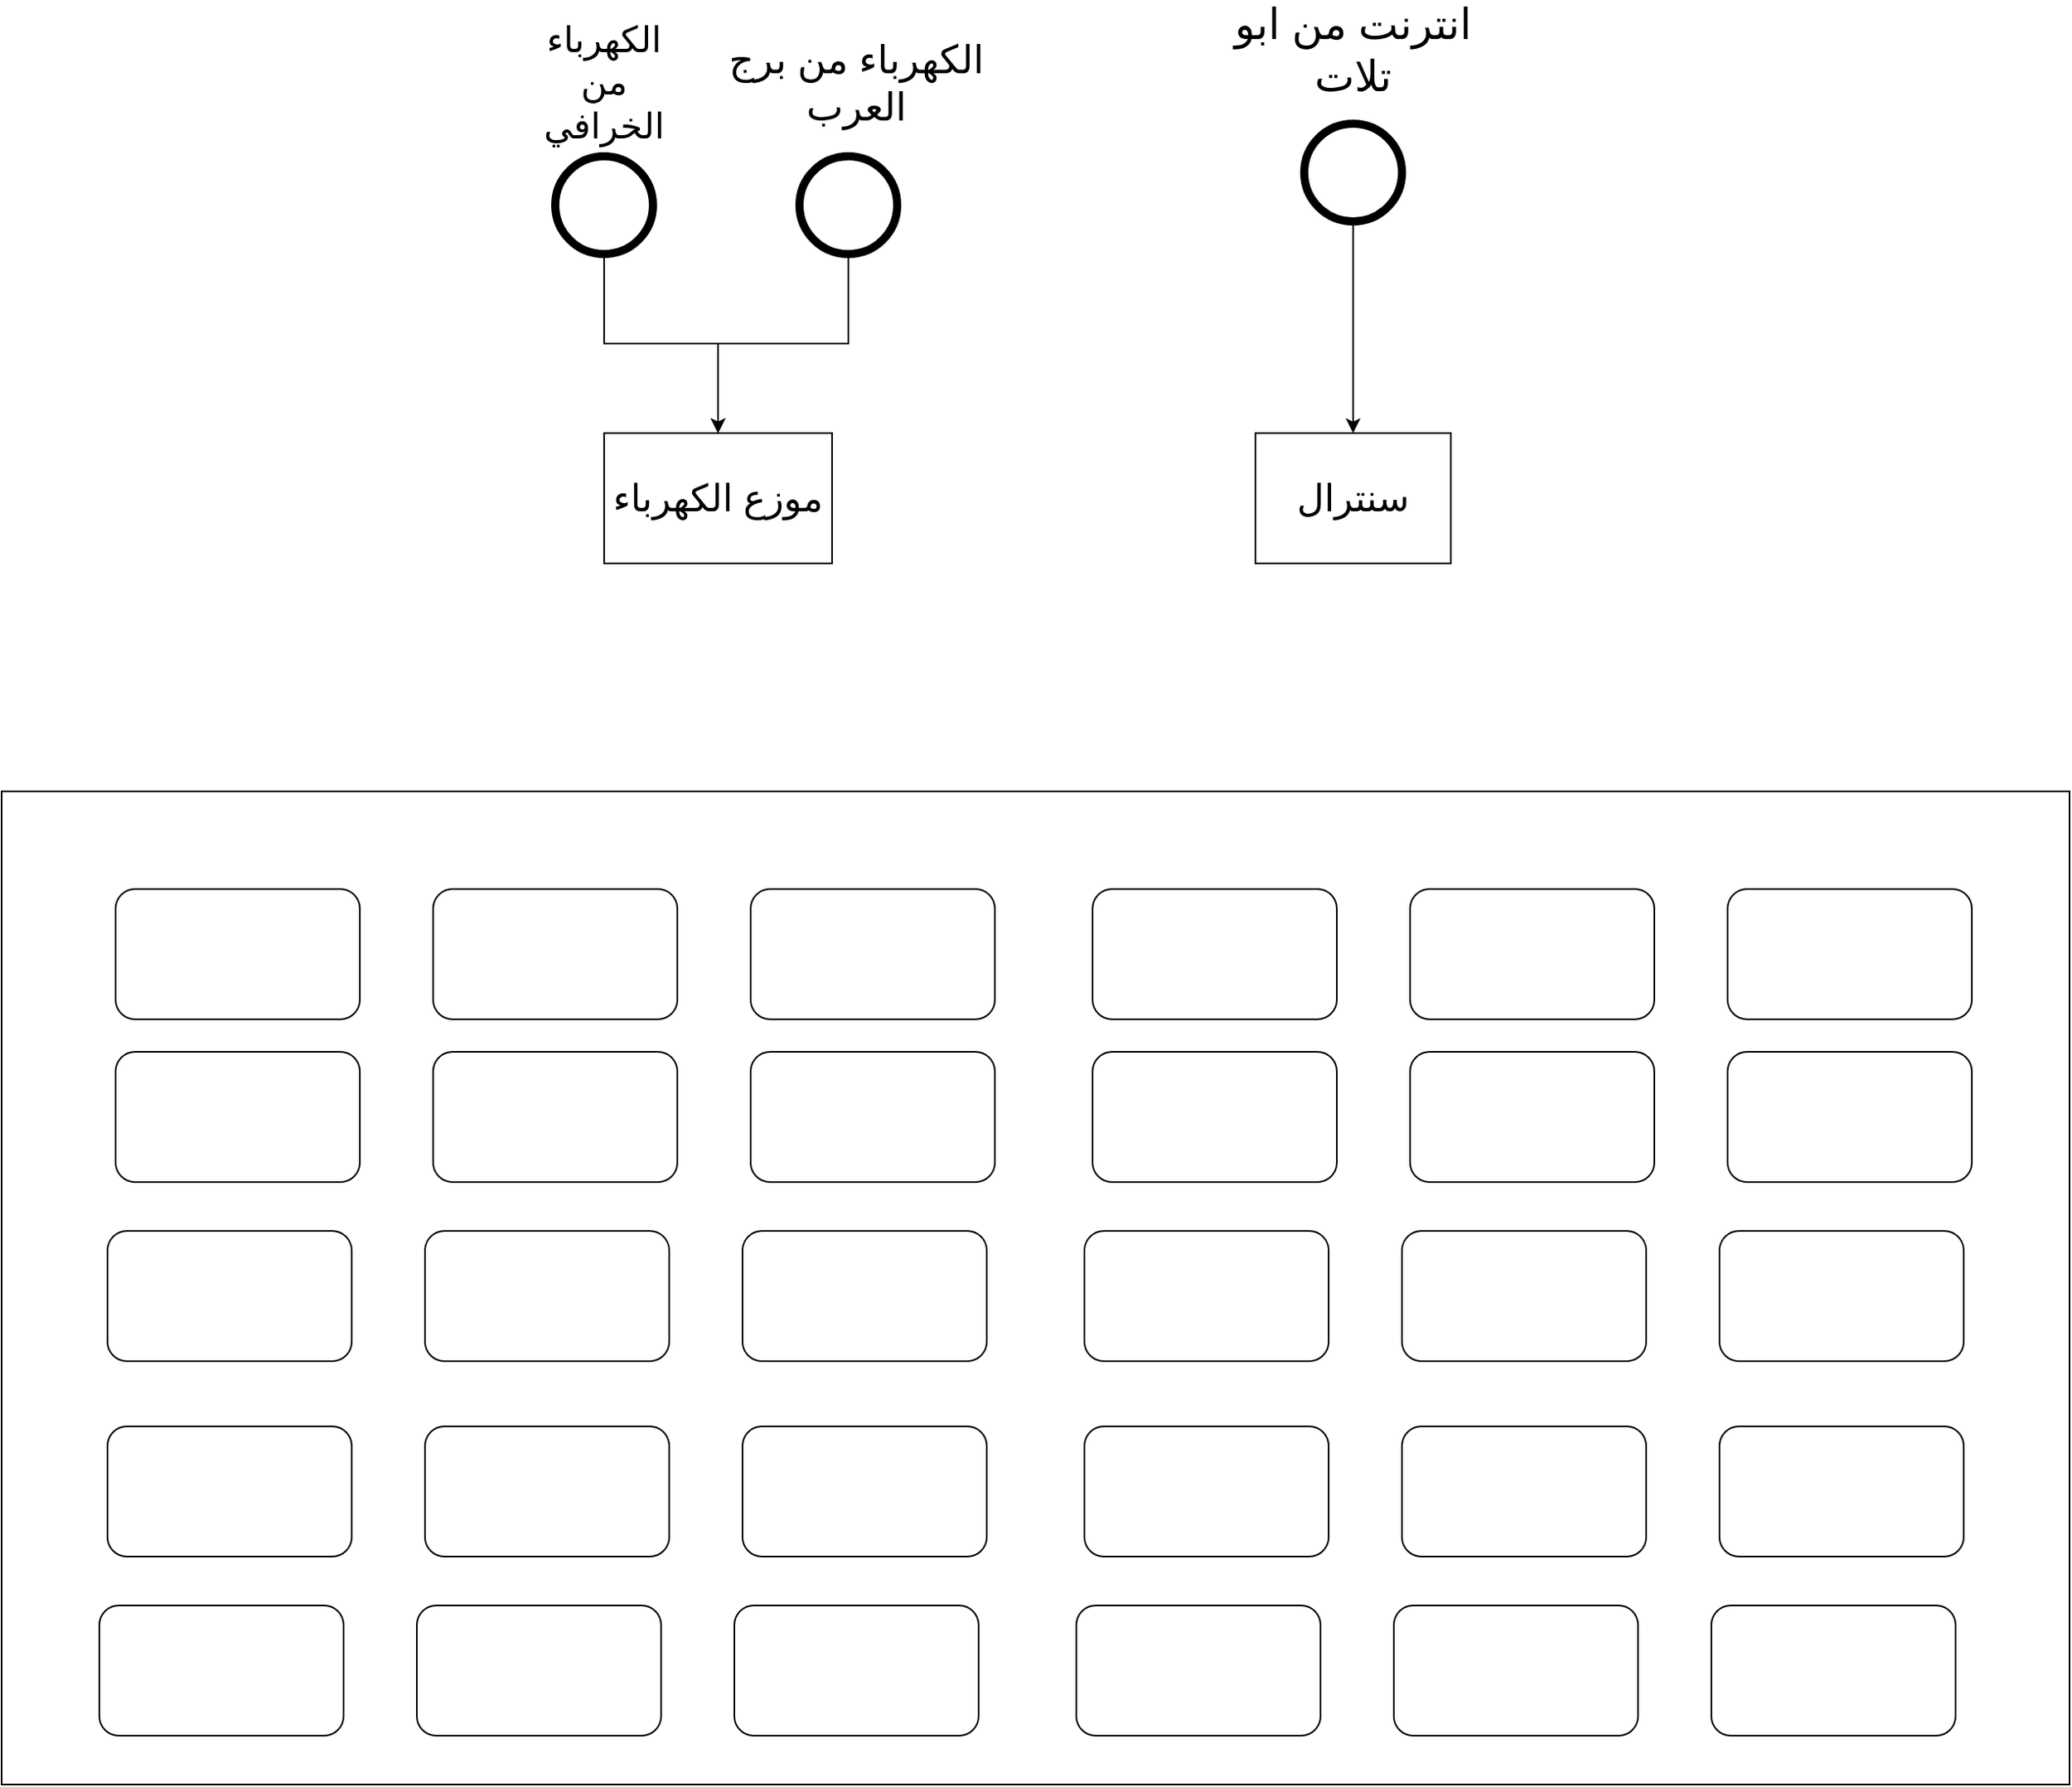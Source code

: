 <mxfile version="24.9.1">
  <diagram name="Page-1" id="knW05pUdH-vILvrNs2JD">
    <mxGraphModel dx="2817" dy="2194" grid="1" gridSize="10" guides="1" tooltips="1" connect="1" arrows="1" fold="1" page="1" pageScale="1" pageWidth="827" pageHeight="1169" math="0" shadow="0">
      <root>
        <mxCell id="0" />
        <mxCell id="1" parent="0" />
        <mxCell id="HSO1k9i5Qx6X8yNXWjKB-1" value="موزع الكهرباء" style="html=1;dashed=0;whiteSpace=wrap;fontSize=23;" vertex="1" parent="1">
          <mxGeometry x="220" y="40" width="140" height="80" as="geometry" />
        </mxCell>
        <mxCell id="HSO1k9i5Qx6X8yNXWjKB-2" value="سنترال" style="html=1;dashed=0;whiteSpace=wrap;fontSize=23;" vertex="1" parent="1">
          <mxGeometry x="620" y="40" width="120" height="80" as="geometry" />
        </mxCell>
        <mxCell id="HSO1k9i5Qx6X8yNXWjKB-14" style="edgeStyle=orthogonalEdgeStyle;rounded=0;orthogonalLoop=1;jettySize=auto;html=1;" edge="1" parent="1" source="HSO1k9i5Qx6X8yNXWjKB-5" target="HSO1k9i5Qx6X8yNXWjKB-2">
          <mxGeometry relative="1" as="geometry" />
        </mxCell>
        <mxCell id="HSO1k9i5Qx6X8yNXWjKB-5" value="" style="shape=ellipse;html=1;dashed=0;whiteSpace=wrap;aspect=fixed;strokeWidth=5;perimeter=ellipsePerimeter;" vertex="1" parent="1">
          <mxGeometry x="650" y="-150" width="60" height="60" as="geometry" />
        </mxCell>
        <mxCell id="HSO1k9i5Qx6X8yNXWjKB-13" style="edgeStyle=orthogonalEdgeStyle;rounded=0;orthogonalLoop=1;jettySize=auto;html=1;entryX=0.5;entryY=0;entryDx=0;entryDy=0;" edge="1" parent="1" source="HSO1k9i5Qx6X8yNXWjKB-6" target="HSO1k9i5Qx6X8yNXWjKB-1">
          <mxGeometry relative="1" as="geometry" />
        </mxCell>
        <mxCell id="HSO1k9i5Qx6X8yNXWjKB-6" value="" style="shape=ellipse;html=1;dashed=0;whiteSpace=wrap;aspect=fixed;strokeWidth=5;perimeter=ellipsePerimeter;" vertex="1" parent="1">
          <mxGeometry x="340" y="-130" width="60" height="60" as="geometry" />
        </mxCell>
        <mxCell id="HSO1k9i5Qx6X8yNXWjKB-12" style="edgeStyle=orthogonalEdgeStyle;rounded=0;orthogonalLoop=1;jettySize=auto;html=1;" edge="1" parent="1" source="HSO1k9i5Qx6X8yNXWjKB-7" target="HSO1k9i5Qx6X8yNXWjKB-1">
          <mxGeometry relative="1" as="geometry" />
        </mxCell>
        <mxCell id="HSO1k9i5Qx6X8yNXWjKB-7" value="" style="shape=ellipse;html=1;dashed=0;whiteSpace=wrap;aspect=fixed;strokeWidth=5;perimeter=ellipsePerimeter;" vertex="1" parent="1">
          <mxGeometry x="190" y="-130" width="60" height="60" as="geometry" />
        </mxCell>
        <mxCell id="HSO1k9i5Qx6X8yNXWjKB-8" value="الكهرباء من الخرافي" style="text;html=1;align=center;verticalAlign=middle;whiteSpace=wrap;rounded=0;fontSize=22;" vertex="1" parent="1">
          <mxGeometry x="175" y="-200" width="90" height="50" as="geometry" />
        </mxCell>
        <mxCell id="HSO1k9i5Qx6X8yNXWjKB-9" value="الكهرباء من برج العرب" style="text;html=1;align=center;verticalAlign=middle;whiteSpace=wrap;rounded=0;fontSize=24;" vertex="1" parent="1">
          <mxGeometry x="290" y="-190" width="170" height="30" as="geometry" />
        </mxCell>
        <mxCell id="HSO1k9i5Qx6X8yNXWjKB-10" value="انترنت من ابو تلات" style="text;html=1;align=center;verticalAlign=middle;whiteSpace=wrap;rounded=0;fontSize=26;" vertex="1" parent="1">
          <mxGeometry x="580" y="-210" width="200" height="30" as="geometry" />
        </mxCell>
        <mxCell id="HSO1k9i5Qx6X8yNXWjKB-15" value="" style="html=1;dashed=0;whiteSpace=wrap;" vertex="1" parent="1">
          <mxGeometry x="-150" y="260" width="1270" height="610" as="geometry" />
        </mxCell>
        <mxCell id="HSO1k9i5Qx6X8yNXWjKB-16" value="" style="rounded=1;whiteSpace=wrap;html=1;" vertex="1" parent="1">
          <mxGeometry x="-80" y="320" width="150" height="80" as="geometry" />
        </mxCell>
        <mxCell id="HSO1k9i5Qx6X8yNXWjKB-17" value="" style="rounded=1;whiteSpace=wrap;html=1;" vertex="1" parent="1">
          <mxGeometry x="115" y="320" width="150" height="80" as="geometry" />
        </mxCell>
        <mxCell id="HSO1k9i5Qx6X8yNXWjKB-18" value="" style="rounded=1;whiteSpace=wrap;html=1;" vertex="1" parent="1">
          <mxGeometry x="310" y="320" width="150" height="80" as="geometry" />
        </mxCell>
        <mxCell id="HSO1k9i5Qx6X8yNXWjKB-19" value="" style="rounded=1;whiteSpace=wrap;html=1;" vertex="1" parent="1">
          <mxGeometry x="520" y="320" width="150" height="80" as="geometry" />
        </mxCell>
        <mxCell id="HSO1k9i5Qx6X8yNXWjKB-20" value="" style="rounded=1;whiteSpace=wrap;html=1;" vertex="1" parent="1">
          <mxGeometry x="715" y="320" width="150" height="80" as="geometry" />
        </mxCell>
        <mxCell id="HSO1k9i5Qx6X8yNXWjKB-21" value="" style="rounded=1;whiteSpace=wrap;html=1;" vertex="1" parent="1">
          <mxGeometry x="910" y="320" width="150" height="80" as="geometry" />
        </mxCell>
        <mxCell id="HSO1k9i5Qx6X8yNXWjKB-22" value="" style="rounded=1;whiteSpace=wrap;html=1;" vertex="1" parent="1">
          <mxGeometry x="-80" y="420" width="150" height="80" as="geometry" />
        </mxCell>
        <mxCell id="HSO1k9i5Qx6X8yNXWjKB-23" value="" style="rounded=1;whiteSpace=wrap;html=1;" vertex="1" parent="1">
          <mxGeometry x="115" y="420" width="150" height="80" as="geometry" />
        </mxCell>
        <mxCell id="HSO1k9i5Qx6X8yNXWjKB-24" value="" style="rounded=1;whiteSpace=wrap;html=1;" vertex="1" parent="1">
          <mxGeometry x="310" y="420" width="150" height="80" as="geometry" />
        </mxCell>
        <mxCell id="HSO1k9i5Qx6X8yNXWjKB-25" value="" style="rounded=1;whiteSpace=wrap;html=1;" vertex="1" parent="1">
          <mxGeometry x="520" y="420" width="150" height="80" as="geometry" />
        </mxCell>
        <mxCell id="HSO1k9i5Qx6X8yNXWjKB-26" value="" style="rounded=1;whiteSpace=wrap;html=1;" vertex="1" parent="1">
          <mxGeometry x="715" y="420" width="150" height="80" as="geometry" />
        </mxCell>
        <mxCell id="HSO1k9i5Qx6X8yNXWjKB-27" value="" style="rounded=1;whiteSpace=wrap;html=1;" vertex="1" parent="1">
          <mxGeometry x="910" y="420" width="150" height="80" as="geometry" />
        </mxCell>
        <mxCell id="HSO1k9i5Qx6X8yNXWjKB-28" value="" style="rounded=1;whiteSpace=wrap;html=1;" vertex="1" parent="1">
          <mxGeometry x="-85" y="530" width="150" height="80" as="geometry" />
        </mxCell>
        <mxCell id="HSO1k9i5Qx6X8yNXWjKB-29" value="" style="rounded=1;whiteSpace=wrap;html=1;" vertex="1" parent="1">
          <mxGeometry x="110" y="530" width="150" height="80" as="geometry" />
        </mxCell>
        <mxCell id="HSO1k9i5Qx6X8yNXWjKB-30" value="" style="rounded=1;whiteSpace=wrap;html=1;" vertex="1" parent="1">
          <mxGeometry x="305" y="530" width="150" height="80" as="geometry" />
        </mxCell>
        <mxCell id="HSO1k9i5Qx6X8yNXWjKB-31" value="" style="rounded=1;whiteSpace=wrap;html=1;" vertex="1" parent="1">
          <mxGeometry x="515" y="530" width="150" height="80" as="geometry" />
        </mxCell>
        <mxCell id="HSO1k9i5Qx6X8yNXWjKB-32" value="" style="rounded=1;whiteSpace=wrap;html=1;" vertex="1" parent="1">
          <mxGeometry x="710" y="530" width="150" height="80" as="geometry" />
        </mxCell>
        <mxCell id="HSO1k9i5Qx6X8yNXWjKB-33" value="" style="rounded=1;whiteSpace=wrap;html=1;" vertex="1" parent="1">
          <mxGeometry x="905" y="530" width="150" height="80" as="geometry" />
        </mxCell>
        <mxCell id="HSO1k9i5Qx6X8yNXWjKB-34" value="" style="rounded=1;whiteSpace=wrap;html=1;" vertex="1" parent="1">
          <mxGeometry x="-85" y="650" width="150" height="80" as="geometry" />
        </mxCell>
        <mxCell id="HSO1k9i5Qx6X8yNXWjKB-35" value="" style="rounded=1;whiteSpace=wrap;html=1;" vertex="1" parent="1">
          <mxGeometry x="110" y="650" width="150" height="80" as="geometry" />
        </mxCell>
        <mxCell id="HSO1k9i5Qx6X8yNXWjKB-36" value="" style="rounded=1;whiteSpace=wrap;html=1;" vertex="1" parent="1">
          <mxGeometry x="305" y="650" width="150" height="80" as="geometry" />
        </mxCell>
        <mxCell id="HSO1k9i5Qx6X8yNXWjKB-37" value="" style="rounded=1;whiteSpace=wrap;html=1;" vertex="1" parent="1">
          <mxGeometry x="515" y="650" width="150" height="80" as="geometry" />
        </mxCell>
        <mxCell id="HSO1k9i5Qx6X8yNXWjKB-38" value="" style="rounded=1;whiteSpace=wrap;html=1;" vertex="1" parent="1">
          <mxGeometry x="710" y="650" width="150" height="80" as="geometry" />
        </mxCell>
        <mxCell id="HSO1k9i5Qx6X8yNXWjKB-39" value="" style="rounded=1;whiteSpace=wrap;html=1;" vertex="1" parent="1">
          <mxGeometry x="905" y="650" width="150" height="80" as="geometry" />
        </mxCell>
        <mxCell id="HSO1k9i5Qx6X8yNXWjKB-40" value="" style="rounded=1;whiteSpace=wrap;html=1;" vertex="1" parent="1">
          <mxGeometry x="-90" y="760" width="150" height="80" as="geometry" />
        </mxCell>
        <mxCell id="HSO1k9i5Qx6X8yNXWjKB-41" value="" style="rounded=1;whiteSpace=wrap;html=1;" vertex="1" parent="1">
          <mxGeometry x="105" y="760" width="150" height="80" as="geometry" />
        </mxCell>
        <mxCell id="HSO1k9i5Qx6X8yNXWjKB-42" value="" style="rounded=1;whiteSpace=wrap;html=1;" vertex="1" parent="1">
          <mxGeometry x="300" y="760" width="150" height="80" as="geometry" />
        </mxCell>
        <mxCell id="HSO1k9i5Qx6X8yNXWjKB-43" value="" style="rounded=1;whiteSpace=wrap;html=1;" vertex="1" parent="1">
          <mxGeometry x="510" y="760" width="150" height="80" as="geometry" />
        </mxCell>
        <mxCell id="HSO1k9i5Qx6X8yNXWjKB-44" value="" style="rounded=1;whiteSpace=wrap;html=1;" vertex="1" parent="1">
          <mxGeometry x="705" y="760" width="150" height="80" as="geometry" />
        </mxCell>
        <mxCell id="HSO1k9i5Qx6X8yNXWjKB-45" value="" style="rounded=1;whiteSpace=wrap;html=1;" vertex="1" parent="1">
          <mxGeometry x="900" y="760" width="150" height="80" as="geometry" />
        </mxCell>
      </root>
    </mxGraphModel>
  </diagram>
</mxfile>
